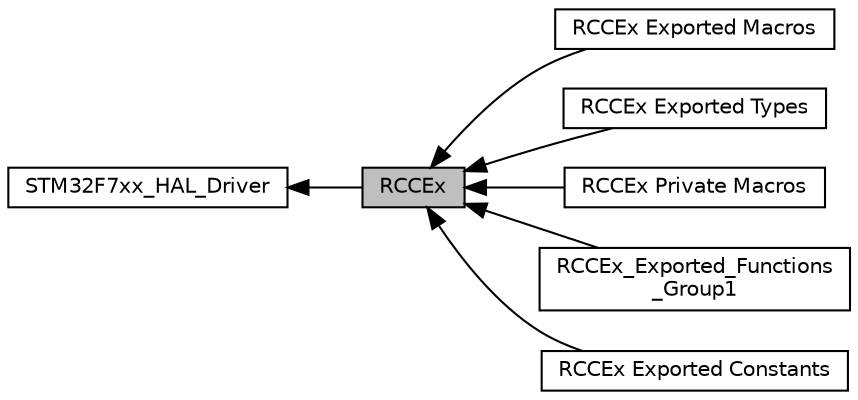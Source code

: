 digraph "RCCEx"
{
  edge [fontname="Helvetica",fontsize="10",labelfontname="Helvetica",labelfontsize="10"];
  node [fontname="Helvetica",fontsize="10",shape=record];
  rankdir=LR;
  Node4 [label="RCCEx Exported Macros",height=0.2,width=0.4,color="black", fillcolor="white", style="filled",URL="$group___r_c_c_ex___exported___macros.html"];
  Node0 [label="RCCEx",height=0.2,width=0.4,color="black", fillcolor="grey75", style="filled", fontcolor="black"];
  Node1 [label="STM32F7xx_HAL_Driver",height=0.2,width=0.4,color="black", fillcolor="white", style="filled",URL="$group___s_t_m32_f7xx___h_a_l___driver.html"];
  Node2 [label="RCCEx Exported Types",height=0.2,width=0.4,color="black", fillcolor="white", style="filled",URL="$group___r_c_c_ex___exported___types.html"];
  Node6 [label="RCCEx Private Macros",height=0.2,width=0.4,color="black", fillcolor="white", style="filled",URL="$group___r_c_c_ex___private___macros.html"];
  Node5 [label="RCCEx_Exported_Functions\l_Group1",height=0.2,width=0.4,color="black", fillcolor="white", style="filled",URL="$group___r_c_c_ex___exported___functions___group1.html"];
  Node3 [label="RCCEx Exported Constants",height=0.2,width=0.4,color="black", fillcolor="white", style="filled",URL="$group___r_c_c_ex___exported___constants.html"];
  Node1->Node0 [shape=plaintext, dir="back", style="solid"];
  Node0->Node2 [shape=plaintext, dir="back", style="solid"];
  Node0->Node3 [shape=plaintext, dir="back", style="solid"];
  Node0->Node4 [shape=plaintext, dir="back", style="solid"];
  Node0->Node5 [shape=plaintext, dir="back", style="solid"];
  Node0->Node6 [shape=plaintext, dir="back", style="solid"];
}
